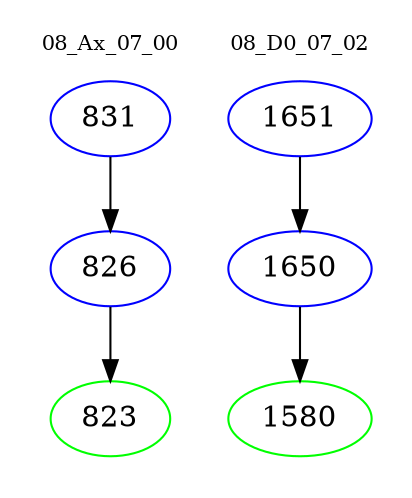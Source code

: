 digraph{
subgraph cluster_0 {
color = white
label = "08_Ax_07_00";
fontsize=10;
T0_831 [label="831", color="blue"]
T0_831 -> T0_826 [color="black"]
T0_826 [label="826", color="blue"]
T0_826 -> T0_823 [color="black"]
T0_823 [label="823", color="green"]
}
subgraph cluster_1 {
color = white
label = "08_D0_07_02";
fontsize=10;
T1_1651 [label="1651", color="blue"]
T1_1651 -> T1_1650 [color="black"]
T1_1650 [label="1650", color="blue"]
T1_1650 -> T1_1580 [color="black"]
T1_1580 [label="1580", color="green"]
}
}
